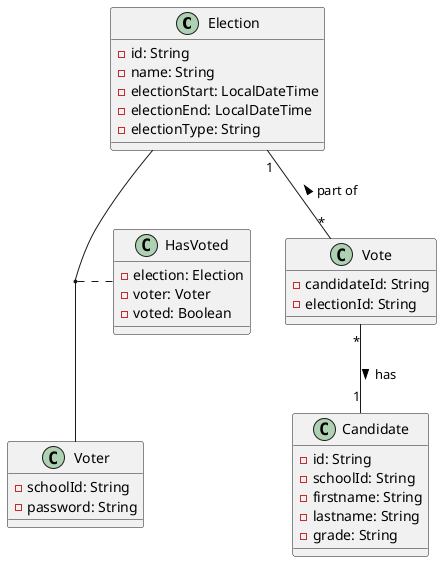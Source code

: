 @startuml

class Election {
    - id: String
    - name: String
    - electionStart: LocalDateTime
    - electionEnd: LocalDateTime
    - electionType: String
}

class HasVoted {
    - election: Election
    - voter: Voter
    - voted: Boolean
}

class Vote {
    - candidateId: String
    - electionId: String
}

class Voter {
    - schoolId: String
    - password: String
}

class Candidate {
   - id: String
   - schoolId: String
   - firstname: String
   - lastname: String
   - grade: String
}

Vote   "*"--"1" Candidate  : > has
(Election, Voter) .. HasVoted
Election "1"--"*" Vote : < part of

@enduml